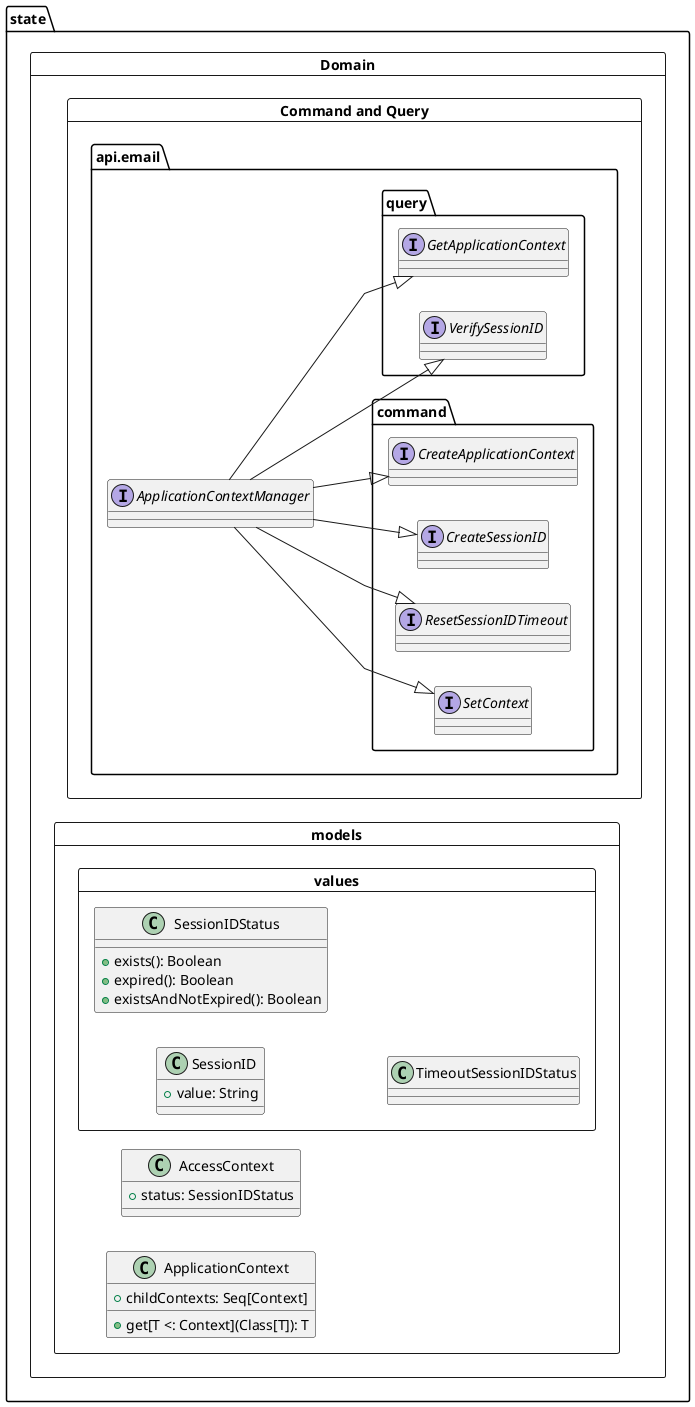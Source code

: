 @startuml
skinparam linetype polyline
left to right direction

package "state" {
  card "Domain" as state.Domain {
    card "Command and Query" as state.Domain.CQ {
      package "api.email" as state.Domain.CQ.api {
        interface "ApplicationContextManager" as state.Domain.CQ.api.ApplicationContextManager {
        }
        package "command" as state.Domain.CQ.api.command {
          interface "CreateApplicationContext" as state.Domain.CQ.api.command.CreateApplicationContext
          interface "CreateSessionID" as state.Domain.CQ.api.command.CreateSessionID
          interface "ResetSessionIDTimeout" as state.Domain.CQ.api.command.ResetSessionIDTimeout
          interface "SetContext" as state.Domain.CQ.api.command.SetContext
        }
        package "query" as state.Domain.CQ.api.query {
          interface "GetApplicationContext" as state.Domain.CQ.api.query.GetApplicationContext
          interface "VerifySessionID" as state.Domain.CQ.api.query.VerifySessionID
        }
      }
    }
  }

  package "Domain" as state.Domain {
    card "models" as state.Domain.models {
      class "AccessContext" as state.Domain.models.AccessContext {
        +status: SessionIDStatus
      }
      class "ApplicationContext" as state.Domain.models.ApplicationContext {
        +childContexts: Seq[Context]
        +get[T <: Context](Class[T]): T
      }
      card "values" as state.Domain.models.values {
        class "SessionID" as state.Domain.models.values.SessionID {
          +value: String
        }
        class "SessionIDStatus" as state.Domain.models.values.SessionIDStatus {
          +exists(): Boolean
          +expired(): Boolean
          +existsAndNotExpired(): Boolean
        }
        class "TimeoutSessionIDStatus" as state.Domain.models.values.TimeoutSessionIDStatus {
        }
      }
    }
  }
}

state.Domain.CQ.api.ApplicationContextManager -down-|> state.Domain.CQ.api.command.CreateApplicationContext
state.Domain.CQ.api.ApplicationContextManager -down-|> state.Domain.CQ.api.command.CreateSessionID
state.Domain.CQ.api.ApplicationContextManager -down-|> state.Domain.CQ.api.command.ResetSessionIDTimeout
state.Domain.CQ.api.ApplicationContextManager -down-|> state.Domain.CQ.api.command.SetContext
state.Domain.CQ.api.ApplicationContextManager -down-|> state.Domain.CQ.api.query.GetApplicationContext
state.Domain.CQ.api.ApplicationContextManager -down-|> state.Domain.CQ.api.query.VerifySessionID
@enduml
